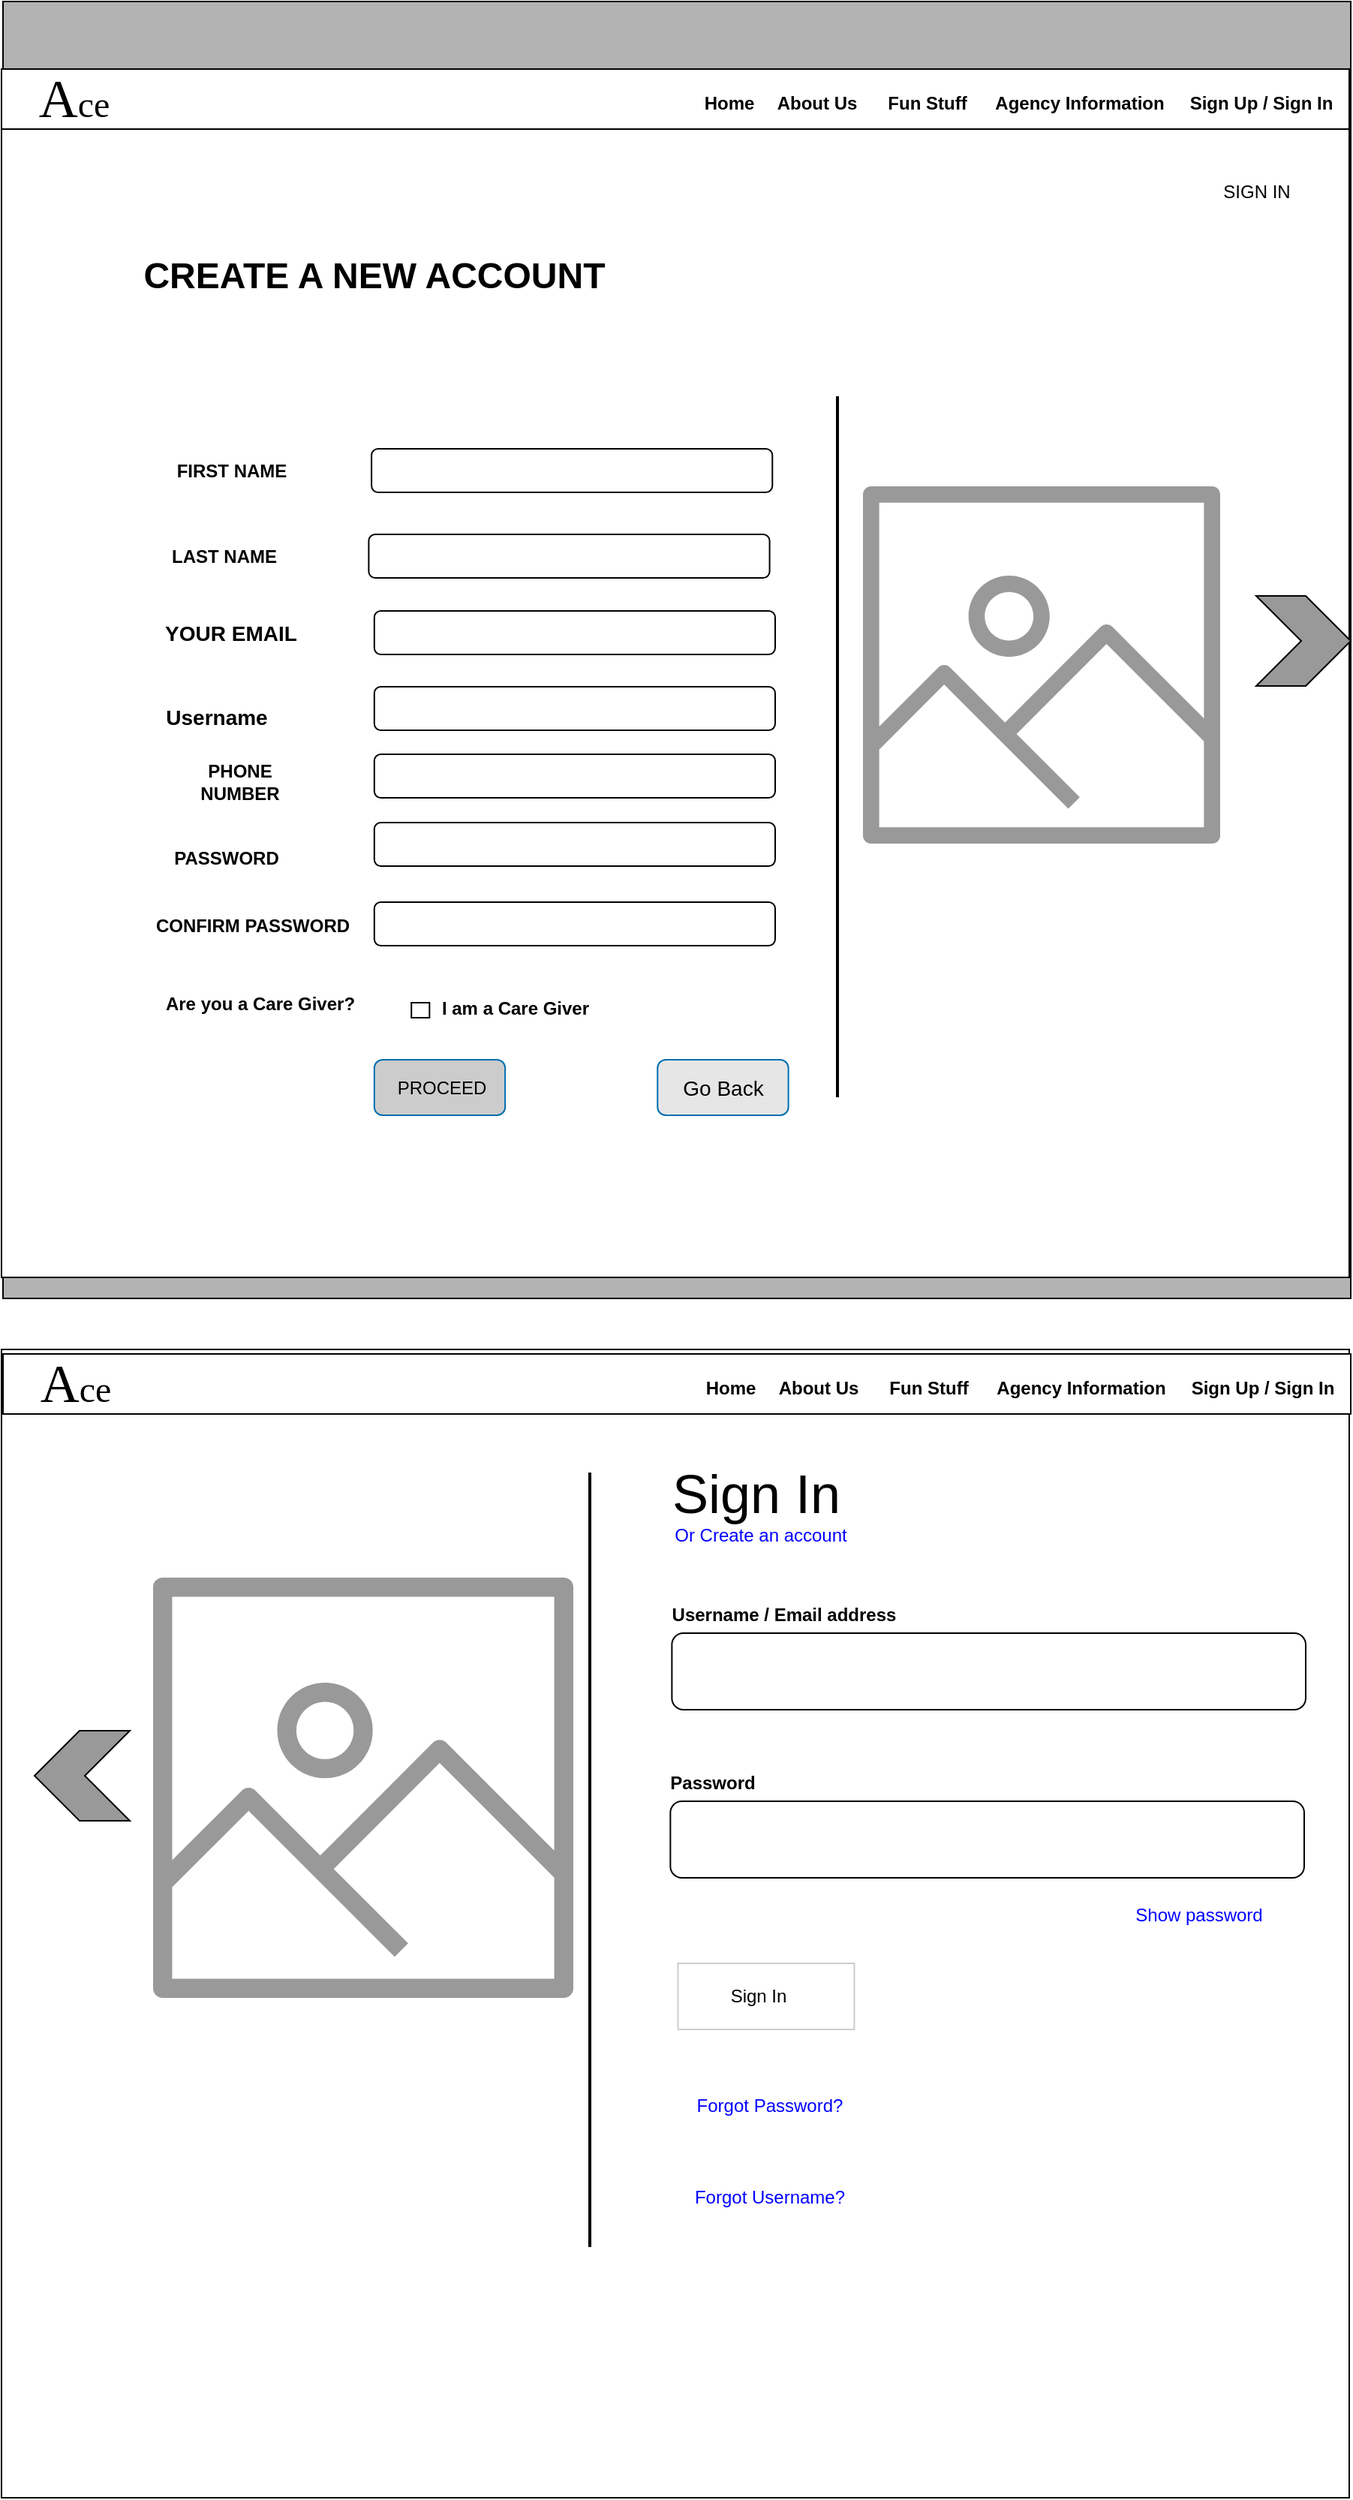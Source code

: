 <mxfile version="13.6.2" type="github">
  <diagram id="_t2A-_-KldA0Skmzdmog" name="Page-1">
    <mxGraphModel dx="1183" dy="1746" grid="0" gridSize="10" guides="1" tooltips="1" connect="1" arrows="1" fold="1" page="1" pageScale="1" pageWidth="850" pageHeight="1100" math="0" shadow="0">
      <root>
        <mxCell id="0" />
        <mxCell id="1" parent="0" />
        <mxCell id="kXg5C5y5iRPHgZZ98RsH-56" value="" style="rounded=0;whiteSpace=wrap;html=1;fillColor=#FFFFFF;" parent="1" vertex="1">
          <mxGeometry x="150" y="-172" width="898" height="765" as="geometry" />
        </mxCell>
        <mxCell id="kXg5C5y5iRPHgZZ98RsH-3" value="" style="rounded=0;whiteSpace=wrap;html=1;fillColor=#B3B3B3;" parent="1" vertex="1">
          <mxGeometry x="151" y="-1070" width="898" height="864" as="geometry" />
        </mxCell>
        <mxCell id="kXg5C5y5iRPHgZZ98RsH-5" value="" style="rounded=0;whiteSpace=wrap;html=1;fillColor=#FFFFFF;" parent="1" vertex="1">
          <mxGeometry x="150" y="-985" width="898" height="765" as="geometry" />
        </mxCell>
        <mxCell id="kXg5C5y5iRPHgZZ98RsH-45" value="SIGN IN" style="text;html=1;strokeColor=none;fillColor=none;align=center;verticalAlign=middle;whiteSpace=wrap;rounded=0;" parent="1" vertex="1">
          <mxGeometry x="960" y="-953.5" width="53" height="20" as="geometry" />
        </mxCell>
        <mxCell id="2BnCc7chY5cuEa0IheuL-11" value="" style="group" vertex="1" connectable="0" parent="1">
          <mxGeometry x="212" y="-897" width="750" height="569" as="geometry" />
        </mxCell>
        <mxCell id="kXg5C5y5iRPHgZZ98RsH-16" value="&lt;font style=&quot;font-size: 24px&quot;&gt;&lt;b&gt;CREATE A NEW ACCOUNT&lt;/b&gt;&lt;/font&gt;" style="text;html=1;strokeColor=none;fillColor=none;align=center;verticalAlign=middle;whiteSpace=wrap;rounded=0;" parent="2BnCc7chY5cuEa0IheuL-11" vertex="1">
          <mxGeometry width="372.81" height="20" as="geometry" />
        </mxCell>
        <mxCell id="kXg5C5y5iRPHgZZ98RsH-18" value="" style="rounded=1;whiteSpace=wrap;html=1;fillColor=#FFFFFF;" parent="2BnCc7chY5cuEa0IheuL-11" vertex="1">
          <mxGeometry x="184.55" y="125" width="267.088" height="29" as="geometry" />
        </mxCell>
        <mxCell id="kXg5C5y5iRPHgZZ98RsH-19" value="" style="rounded=1;whiteSpace=wrap;html=1;fillColor=#FFFFFF;" parent="2BnCc7chY5cuEa0IheuL-11" vertex="1">
          <mxGeometry x="182.696" y="182" width="267.088" height="29" as="geometry" />
        </mxCell>
        <mxCell id="kXg5C5y5iRPHgZZ98RsH-20" value="" style="rounded=1;whiteSpace=wrap;html=1;fillColor=#FFFFFF;" parent="2BnCc7chY5cuEa0IheuL-11" vertex="1">
          <mxGeometry x="186.405" y="233" width="267.088" height="29" as="geometry" />
        </mxCell>
        <mxCell id="kXg5C5y5iRPHgZZ98RsH-21" value="" style="rounded=1;whiteSpace=wrap;html=1;fillColor=#FFFFFF;" parent="2BnCc7chY5cuEa0IheuL-11" vertex="1">
          <mxGeometry x="186.405" y="328.5" width="267.088" height="29" as="geometry" />
        </mxCell>
        <mxCell id="kXg5C5y5iRPHgZZ98RsH-22" value="" style="rounded=1;whiteSpace=wrap;html=1;fillColor=#FFFFFF;" parent="2BnCc7chY5cuEa0IheuL-11" vertex="1">
          <mxGeometry x="186.405" y="374" width="267.088" height="29" as="geometry" />
        </mxCell>
        <mxCell id="kXg5C5y5iRPHgZZ98RsH-23" value="" style="rounded=1;whiteSpace=wrap;html=1;fillColor=#FFFFFF;" parent="2BnCc7chY5cuEa0IheuL-11" vertex="1">
          <mxGeometry x="186.405" y="427" width="267.088" height="29" as="geometry" />
        </mxCell>
        <mxCell id="kXg5C5y5iRPHgZZ98RsH-24" value="FIRST NAME" style="text;html=1;strokeColor=none;fillColor=none;align=center;verticalAlign=middle;whiteSpace=wrap;rounded=0;fontStyle=1" parent="2BnCc7chY5cuEa0IheuL-11" vertex="1">
          <mxGeometry x="30.604" y="129.25" width="121.488" height="20.5" as="geometry" />
        </mxCell>
        <mxCell id="kXg5C5y5iRPHgZZ98RsH-25" value="LAST NAME" style="text;html=1;strokeColor=none;fillColor=none;align=center;verticalAlign=middle;whiteSpace=wrap;rounded=0;fontStyle=1" parent="2BnCc7chY5cuEa0IheuL-11" vertex="1">
          <mxGeometry x="50.079" y="186.25" width="73.264" height="20.5" as="geometry" />
        </mxCell>
        <mxCell id="kXg5C5y5iRPHgZZ98RsH-26" value="&lt;font style=&quot;font-size: 14px&quot;&gt;YOUR EMAIL&lt;/font&gt;" style="text;html=1;strokeColor=none;fillColor=none;align=center;verticalAlign=middle;whiteSpace=wrap;rounded=0;fontStyle=1" parent="2BnCc7chY5cuEa0IheuL-11" vertex="1">
          <mxGeometry x="46.369" y="237.25" width="89.957" height="20.5" as="geometry" />
        </mxCell>
        <mxCell id="kXg5C5y5iRPHgZZ98RsH-27" value="PHONE NUMBER" style="text;html=1;strokeColor=none;fillColor=none;align=center;verticalAlign=middle;whiteSpace=wrap;rounded=0;fontStyle=1" parent="2BnCc7chY5cuEa0IheuL-11" vertex="1">
          <mxGeometry x="50.079" y="337" width="93.666" height="20.5" as="geometry" />
        </mxCell>
        <mxCell id="kXg5C5y5iRPHgZZ98RsH-28" value="PASSWORD" style="text;html=1;strokeColor=none;fillColor=none;align=center;verticalAlign=middle;whiteSpace=wrap;rounded=0;fontStyle=1" parent="2BnCc7chY5cuEa0IheuL-11" vertex="1">
          <mxGeometry x="50.079" y="388" width="76.046" height="20.5" as="geometry" />
        </mxCell>
        <mxCell id="kXg5C5y5iRPHgZZ98RsH-29" value="CONFIRM PASSWORD" style="text;html=1;strokeColor=none;fillColor=none;align=center;verticalAlign=middle;whiteSpace=wrap;rounded=0;fontStyle=1" parent="2BnCc7chY5cuEa0IheuL-11" vertex="1">
          <mxGeometry x="34" y="433" width="143.13" height="20.5" as="geometry" />
        </mxCell>
        <mxCell id="kXg5C5y5iRPHgZZ98RsH-33" value="" style="rounded=1;whiteSpace=wrap;html=1;fillColor=#FFFFFF;arcSize=0;" parent="2BnCc7chY5cuEa0IheuL-11" vertex="1">
          <mxGeometry x="211.115" y="494" width="12.056" height="10" as="geometry" />
        </mxCell>
        <mxCell id="kXg5C5y5iRPHgZZ98RsH-39" value="" style="rounded=1;whiteSpace=wrap;html=1;strokeColor=#006EAF;fontColor=#ffffff;fillColor=#CCCCCC;" parent="2BnCc7chY5cuEa0IheuL-11" vertex="1">
          <mxGeometry x="186.405" y="532" width="87.175" height="37" as="geometry" />
        </mxCell>
        <mxCell id="kXg5C5y5iRPHgZZ98RsH-40" value="PROCEED" style="text;html=1;strokeColor=none;fillColor=none;align=center;verticalAlign=middle;whiteSpace=wrap;rounded=0;" parent="2BnCc7chY5cuEa0IheuL-11" vertex="1">
          <mxGeometry x="213.299" y="540.5" width="37.096" height="20" as="geometry" />
        </mxCell>
        <mxCell id="jn8CqBZBCgoaTjJ1yERz-1" value="" style="rounded=1;whiteSpace=wrap;html=1;strokeColor=#006EAF;fontColor=#ffffff;fillColor=#E6E6E6;" parent="2BnCc7chY5cuEa0IheuL-11" vertex="1">
          <mxGeometry x="375.129" y="532" width="87.175" height="37" as="geometry" />
        </mxCell>
        <mxCell id="jn8CqBZBCgoaTjJ1yERz-2" value="&lt;font style=&quot;font-size: 14px&quot;&gt;Go Back&lt;/font&gt;" style="text;html=1;strokeColor=none;fillColor=none;align=center;verticalAlign=middle;whiteSpace=wrap;rounded=0;" parent="2BnCc7chY5cuEa0IheuL-11" vertex="1">
          <mxGeometry x="389.503" y="540.5" width="58.425" height="20" as="geometry" />
        </mxCell>
        <mxCell id="jn8CqBZBCgoaTjJ1yERz-3" value="&lt;font style=&quot;font-size: 14px&quot;&gt;Username&lt;/font&gt;" style="text;html=1;strokeColor=none;fillColor=none;align=center;verticalAlign=middle;whiteSpace=wrap;rounded=0;fontStyle=1" parent="2BnCc7chY5cuEa0IheuL-11" vertex="1">
          <mxGeometry x="39.878" y="294" width="83.465" height="20.5" as="geometry" />
        </mxCell>
        <mxCell id="jn8CqBZBCgoaTjJ1yERz-4" value="" style="rounded=1;whiteSpace=wrap;html=1;fillColor=#FFFFFF;" parent="2BnCc7chY5cuEa0IheuL-11" vertex="1">
          <mxGeometry x="186.405" y="283.5" width="267.088" height="29" as="geometry" />
        </mxCell>
        <mxCell id="2BnCc7chY5cuEa0IheuL-15" value="" style="outlineConnect=0;fontColor=#232F3E;gradientColor=none;strokeColor=none;dashed=0;verticalLabelPosition=bottom;verticalAlign=top;align=center;html=1;fontSize=12;fontStyle=0;aspect=fixed;pointerEvents=1;shape=mxgraph.aws4.container_registry_image;fillColor=#999999;" vertex="1" parent="2BnCc7chY5cuEa0IheuL-11">
          <mxGeometry x="512" y="150" width="238" height="238" as="geometry" />
        </mxCell>
        <mxCell id="2BnCc7chY5cuEa0IheuL-14" value="" style="line;strokeWidth=2;direction=south;html=1;" vertex="1" parent="1">
          <mxGeometry x="702" y="-807" width="10" height="467" as="geometry" />
        </mxCell>
        <mxCell id="2BnCc7chY5cuEa0IheuL-16" value="" style="html=1;shadow=0;dashed=0;align=center;verticalAlign=middle;shape=mxgraph.arrows2.arrow;dy=0;dx=30;notch=30;fillColor=#999999;" vertex="1" parent="1">
          <mxGeometry x="986" y="-674" width="63" height="60" as="geometry" />
        </mxCell>
        <mxCell id="2BnCc7chY5cuEa0IheuL-20" value="" style="group" vertex="1" connectable="0" parent="1">
          <mxGeometry x="542" y="-86" width="477" height="489" as="geometry" />
        </mxCell>
        <mxCell id="2BnCc7chY5cuEa0IheuL-21" value="&lt;font style=&quot;font-size: 36px&quot;&gt;Sign In&lt;/font&gt;" style="text;html=1;strokeColor=none;fillColor=none;align=center;verticalAlign=middle;whiteSpace=wrap;rounded=0;" vertex="1" parent="2BnCc7chY5cuEa0IheuL-20">
          <mxGeometry x="37" width="147.86" height="20" as="geometry" />
        </mxCell>
        <mxCell id="2BnCc7chY5cuEa0IheuL-22" value="" style="group" vertex="1" connectable="0" parent="2BnCc7chY5cuEa0IheuL-20">
          <mxGeometry x="25.318" y="28" width="451.682" height="461" as="geometry" />
        </mxCell>
        <mxCell id="2BnCc7chY5cuEa0IheuL-23" value="" style="rounded=1;whiteSpace=wrap;html=1;fillColor=#FFFFFF;" vertex="1" parent="2BnCc7chY5cuEa0IheuL-22">
          <mxGeometry x="29.369" y="75" width="422.312" height="51" as="geometry" />
        </mxCell>
        <mxCell id="2BnCc7chY5cuEa0IheuL-24" value="&lt;font color=&quot;#0000ff&quot;&gt;Or Create an account&lt;/font&gt;" style="text;html=1;strokeColor=none;fillColor=none;align=center;verticalAlign=middle;whiteSpace=wrap;rounded=0;" vertex="1" parent="2BnCc7chY5cuEa0IheuL-22">
          <mxGeometry x="22.28" width="131.656" height="20" as="geometry" />
        </mxCell>
        <mxCell id="2BnCc7chY5cuEa0IheuL-25" value="&lt;b&gt;Username / Email address&lt;/b&gt;" style="text;html=1;strokeColor=none;fillColor=none;align=center;verticalAlign=middle;whiteSpace=wrap;rounded=0;" vertex="1" parent="2BnCc7chY5cuEa0IheuL-22">
          <mxGeometry y="53" width="208.624" height="20" as="geometry" />
        </mxCell>
        <mxCell id="2BnCc7chY5cuEa0IheuL-26" value="" style="rounded=1;whiteSpace=wrap;html=1;fillColor=#FFFFFF;" vertex="1" parent="2BnCc7chY5cuEa0IheuL-22">
          <mxGeometry x="28.357" y="187" width="422.312" height="51" as="geometry" />
        </mxCell>
        <mxCell id="2BnCc7chY5cuEa0IheuL-27" value="&lt;b&gt;Password&lt;/b&gt;" style="text;html=1;strokeColor=none;fillColor=none;align=center;verticalAlign=middle;whiteSpace=wrap;rounded=0;" vertex="1" parent="2BnCc7chY5cuEa0IheuL-22">
          <mxGeometry x="29.369" y="165" width="53.675" height="20" as="geometry" />
        </mxCell>
        <mxCell id="2BnCc7chY5cuEa0IheuL-28" value="" style="rounded=0;whiteSpace=wrap;html=1;fontColor=#ffffff;strokeColor=#CCCCCC;" vertex="1" parent="2BnCc7chY5cuEa0IheuL-22">
          <mxGeometry x="33.42" y="295" width="117.478" height="44" as="geometry" />
        </mxCell>
        <mxCell id="2BnCc7chY5cuEa0IheuL-29" value="Sign In" style="text;html=1;strokeColor=none;fillColor=none;align=center;verticalAlign=middle;whiteSpace=wrap;rounded=0;" vertex="1" parent="2BnCc7chY5cuEa0IheuL-22">
          <mxGeometry x="53.675" y="307" width="66.841" height="20" as="geometry" />
        </mxCell>
        <mxCell id="2BnCc7chY5cuEa0IheuL-30" value="&lt;font color=&quot;#0000ff&quot;&gt;Forgot Username?&lt;/font&gt;" style="text;html=1;strokeColor=none;fillColor=none;align=center;verticalAlign=middle;whiteSpace=wrap;rounded=0;" vertex="1" parent="2BnCc7chY5cuEa0IheuL-22">
          <mxGeometry x="28.357" y="441" width="131.656" height="20" as="geometry" />
        </mxCell>
        <mxCell id="2BnCc7chY5cuEa0IheuL-31" value="&lt;font color=&quot;#0000ff&quot;&gt;Forgot Password?&lt;/font&gt;" style="text;html=1;strokeColor=none;fillColor=none;align=center;verticalAlign=middle;whiteSpace=wrap;rounded=0;" vertex="1" parent="2BnCc7chY5cuEa0IheuL-22">
          <mxGeometry x="28.357" y="380" width="131.656" height="20" as="geometry" />
        </mxCell>
        <mxCell id="2BnCc7chY5cuEa0IheuL-32" value="&lt;font color=&quot;#0000ff&quot;&gt;Show password&lt;/font&gt;" style="text;html=1;strokeColor=none;fillColor=none;align=center;verticalAlign=middle;whiteSpace=wrap;rounded=0;" vertex="1" parent="2BnCc7chY5cuEa0IheuL-22">
          <mxGeometry x="314.962" y="253" width="131.656" height="20" as="geometry" />
        </mxCell>
        <mxCell id="2BnCc7chY5cuEa0IheuL-33" value="" style="line;strokeWidth=2;direction=south;html=1;" vertex="1" parent="1">
          <mxGeometry x="537" y="-90" width="10" height="516" as="geometry" />
        </mxCell>
        <mxCell id="2BnCc7chY5cuEa0IheuL-58" value="" style="outlineConnect=0;fontColor=#232F3E;gradientColor=none;strokeColor=none;dashed=0;verticalLabelPosition=bottom;verticalAlign=top;align=center;html=1;fontSize=12;fontStyle=0;aspect=fixed;pointerEvents=1;shape=mxgraph.aws4.container_registry_image;fillColor=#999999;" vertex="1" parent="1">
          <mxGeometry x="251" y="-20" width="280" height="280" as="geometry" />
        </mxCell>
        <mxCell id="2BnCc7chY5cuEa0IheuL-59" value="" style="html=1;shadow=0;dashed=0;align=center;verticalAlign=middle;shape=mxgraph.arrows2.arrow;dy=0;dx=30;notch=30;fillColor=#999999;direction=west;" vertex="1" parent="1">
          <mxGeometry x="172" y="82" width="63.5" height="60" as="geometry" />
        </mxCell>
        <mxCell id="2BnCc7chY5cuEa0IheuL-60" value="" style="group" vertex="1" connectable="0" parent="1">
          <mxGeometry x="150" y="-1025" width="898" height="40" as="geometry" />
        </mxCell>
        <mxCell id="2BnCc7chY5cuEa0IheuL-1" value="" style="group" vertex="1" connectable="0" parent="2BnCc7chY5cuEa0IheuL-60">
          <mxGeometry width="898" height="40" as="geometry" />
        </mxCell>
        <mxCell id="kXg5C5y5iRPHgZZ98RsH-46" value="" style="rounded=0;whiteSpace=wrap;html=1;fillColor=#FFFFFF;" parent="2BnCc7chY5cuEa0IheuL-1" vertex="1">
          <mxGeometry width="898" height="40" as="geometry" />
        </mxCell>
        <mxCell id="kXg5C5y5iRPHgZZ98RsH-49" value="&lt;font style=&quot;font-size: 12px&quot;&gt;&lt;b&gt;Home&lt;/b&gt;&lt;/font&gt;" style="text;html=1;strokeColor=none;fillColor=none;align=center;verticalAlign=middle;whiteSpace=wrap;rounded=0;" parent="2BnCc7chY5cuEa0IheuL-1" vertex="1">
          <mxGeometry x="465" y="13" width="40" height="20" as="geometry" />
        </mxCell>
        <mxCell id="kXg5C5y5iRPHgZZ98RsH-50" value="&lt;font style=&quot;font-size: 12px&quot;&gt;&lt;b&gt;About Us&lt;/b&gt;&lt;/font&gt;" style="text;html=1;strokeColor=none;fillColor=none;align=center;verticalAlign=middle;whiteSpace=wrap;rounded=0;" parent="2BnCc7chY5cuEa0IheuL-1" vertex="1">
          <mxGeometry x="511" y="13" width="65" height="20" as="geometry" />
        </mxCell>
        <mxCell id="kXg5C5y5iRPHgZZ98RsH-51" value="&lt;font style=&quot;font-size: 12px&quot;&gt;&lt;b&gt;Fun Stuff&lt;/b&gt;&lt;/font&gt;" style="text;html=1;strokeColor=none;fillColor=none;align=center;verticalAlign=middle;whiteSpace=wrap;rounded=0;" parent="2BnCc7chY5cuEa0IheuL-1" vertex="1">
          <mxGeometry x="588" y="13" width="58" height="20" as="geometry" />
        </mxCell>
        <mxCell id="kXg5C5y5iRPHgZZ98RsH-52" value="&lt;b&gt;Agency Information&lt;/b&gt;" style="text;html=1;strokeColor=none;fillColor=none;align=center;verticalAlign=middle;whiteSpace=wrap;rounded=0;" parent="2BnCc7chY5cuEa0IheuL-1" vertex="1">
          <mxGeometry x="651" y="13" width="135" height="20" as="geometry" />
        </mxCell>
        <mxCell id="kXg5C5y5iRPHgZZ98RsH-53" value="&lt;b&gt;Sign Up / Sign In&lt;/b&gt;" style="text;html=1;strokeColor=none;fillColor=none;align=center;verticalAlign=middle;whiteSpace=wrap;rounded=0;" parent="2BnCc7chY5cuEa0IheuL-1" vertex="1">
          <mxGeometry x="786" y="13" width="107" height="20" as="geometry" />
        </mxCell>
        <mxCell id="kXg5C5y5iRPHgZZ98RsH-57" value="&lt;font style=&quot;font-size: 36px&quot; face=&quot;Georgia&quot;&gt;A&lt;/font&gt;&lt;font style=&quot;font-size: 24px&quot; face=&quot;Georgia&quot;&gt;ce&lt;/font&gt;" style="text;html=1;strokeColor=none;fillColor=none;align=center;verticalAlign=middle;whiteSpace=wrap;rounded=0;" parent="2BnCc7chY5cuEa0IheuL-1" vertex="1">
          <mxGeometry x="28" y="1" width="41" height="38" as="geometry" />
        </mxCell>
        <mxCell id="kXg5C5y5iRPHgZZ98RsH-55" style="edgeStyle=orthogonalEdgeStyle;rounded=0;orthogonalLoop=1;jettySize=auto;html=1;exitX=0.5;exitY=1;exitDx=0;exitDy=0;" parent="2BnCc7chY5cuEa0IheuL-1" source="kXg5C5y5iRPHgZZ98RsH-51" target="kXg5C5y5iRPHgZZ98RsH-51" edge="1">
          <mxGeometry relative="1" as="geometry" />
        </mxCell>
        <mxCell id="2BnCc7chY5cuEa0IheuL-61" value="" style="group" vertex="1" connectable="0" parent="1">
          <mxGeometry x="151" y="-169" width="898" height="40" as="geometry" />
        </mxCell>
        <mxCell id="2BnCc7chY5cuEa0IheuL-62" value="" style="group" vertex="1" connectable="0" parent="2BnCc7chY5cuEa0IheuL-61">
          <mxGeometry width="898" height="40" as="geometry" />
        </mxCell>
        <mxCell id="2BnCc7chY5cuEa0IheuL-63" value="" style="rounded=0;whiteSpace=wrap;html=1;fillColor=#FFFFFF;" vertex="1" parent="2BnCc7chY5cuEa0IheuL-62">
          <mxGeometry width="898" height="40" as="geometry" />
        </mxCell>
        <mxCell id="2BnCc7chY5cuEa0IheuL-64" value="&lt;font style=&quot;font-size: 12px&quot;&gt;&lt;b&gt;Home&lt;/b&gt;&lt;/font&gt;" style="text;html=1;strokeColor=none;fillColor=none;align=center;verticalAlign=middle;whiteSpace=wrap;rounded=0;" vertex="1" parent="2BnCc7chY5cuEa0IheuL-62">
          <mxGeometry x="465" y="13" width="40" height="20" as="geometry" />
        </mxCell>
        <mxCell id="2BnCc7chY5cuEa0IheuL-65" value="&lt;font style=&quot;font-size: 12px&quot;&gt;&lt;b&gt;About Us&lt;/b&gt;&lt;/font&gt;" style="text;html=1;strokeColor=none;fillColor=none;align=center;verticalAlign=middle;whiteSpace=wrap;rounded=0;" vertex="1" parent="2BnCc7chY5cuEa0IheuL-62">
          <mxGeometry x="511" y="13" width="65" height="20" as="geometry" />
        </mxCell>
        <mxCell id="2BnCc7chY5cuEa0IheuL-66" value="&lt;font style=&quot;font-size: 12px&quot;&gt;&lt;b&gt;Fun Stuff&lt;/b&gt;&lt;/font&gt;" style="text;html=1;strokeColor=none;fillColor=none;align=center;verticalAlign=middle;whiteSpace=wrap;rounded=0;" vertex="1" parent="2BnCc7chY5cuEa0IheuL-62">
          <mxGeometry x="588" y="13" width="58" height="20" as="geometry" />
        </mxCell>
        <mxCell id="2BnCc7chY5cuEa0IheuL-67" value="&lt;b&gt;Agency Information&lt;/b&gt;" style="text;html=1;strokeColor=none;fillColor=none;align=center;verticalAlign=middle;whiteSpace=wrap;rounded=0;" vertex="1" parent="2BnCc7chY5cuEa0IheuL-62">
          <mxGeometry x="651" y="13" width="135" height="20" as="geometry" />
        </mxCell>
        <mxCell id="2BnCc7chY5cuEa0IheuL-68" value="&lt;b&gt;Sign Up / Sign In&lt;/b&gt;" style="text;html=1;strokeColor=none;fillColor=none;align=center;verticalAlign=middle;whiteSpace=wrap;rounded=0;" vertex="1" parent="2BnCc7chY5cuEa0IheuL-62">
          <mxGeometry x="786" y="13" width="107" height="20" as="geometry" />
        </mxCell>
        <mxCell id="2BnCc7chY5cuEa0IheuL-69" value="&lt;font style=&quot;font-size: 36px&quot; face=&quot;Georgia&quot;&gt;A&lt;/font&gt;&lt;font style=&quot;font-size: 24px&quot; face=&quot;Georgia&quot;&gt;ce&lt;/font&gt;" style="text;html=1;strokeColor=none;fillColor=none;align=center;verticalAlign=middle;whiteSpace=wrap;rounded=0;" vertex="1" parent="2BnCc7chY5cuEa0IheuL-62">
          <mxGeometry x="28" y="1" width="41" height="38" as="geometry" />
        </mxCell>
        <mxCell id="2BnCc7chY5cuEa0IheuL-70" style="edgeStyle=orthogonalEdgeStyle;rounded=0;orthogonalLoop=1;jettySize=auto;html=1;exitX=0.5;exitY=1;exitDx=0;exitDy=0;" edge="1" parent="2BnCc7chY5cuEa0IheuL-62" source="2BnCc7chY5cuEa0IheuL-66" target="2BnCc7chY5cuEa0IheuL-66">
          <mxGeometry relative="1" as="geometry" />
        </mxCell>
        <mxCell id="2BnCc7chY5cuEa0IheuL-71" value="I am a Care Giver" style="text;html=1;strokeColor=none;fillColor=none;align=center;verticalAlign=middle;whiteSpace=wrap;rounded=0;fontStyle=1" vertex="1" parent="1">
          <mxGeometry x="421" y="-409" width="143.13" height="20.5" as="geometry" />
        </mxCell>
        <mxCell id="2BnCc7chY5cuEa0IheuL-73" value="Are you a Care Giver?" style="text;html=1;strokeColor=none;fillColor=none;align=center;verticalAlign=middle;whiteSpace=wrap;rounded=0;fontStyle=1" vertex="1" parent="1">
          <mxGeometry x="251" y="-412" width="143.13" height="20.5" as="geometry" />
        </mxCell>
      </root>
    </mxGraphModel>
  </diagram>
</mxfile>
